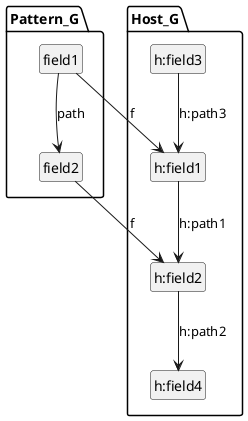 @startuml
skinparam shadowing false
hide members
hide circle
class "Pattern_G.field1"
class "Pattern_G.field2"
"Pattern_G.field1"-->"Pattern_G.field2" : "path"
class "Host_G.h:field1"
class "Host_G.h:field2"
class "Host_G.h:field3"
class "Host_G.h:field4"
"Host_G.h:field1"-->"Host_G.h:field2" : "h:path1"
"Host_G.h:field2"-->"Host_G.h:field4" : "h:path2"
"Host_G.h:field3"-->"Host_G.h:field1" : "h:path3"

"Pattern_G.field1" --> "Host_G.h:field1" : "f"
"Pattern_G.field2" --> "Host_G.h:field2" : "f"
@enduml
